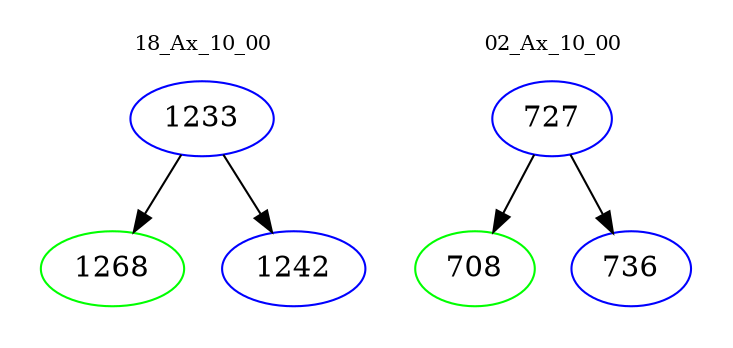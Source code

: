 digraph{
subgraph cluster_0 {
color = white
label = "18_Ax_10_00";
fontsize=10;
T0_1233 [label="1233", color="blue"]
T0_1233 -> T0_1268 [color="black"]
T0_1268 [label="1268", color="green"]
T0_1233 -> T0_1242 [color="black"]
T0_1242 [label="1242", color="blue"]
}
subgraph cluster_1 {
color = white
label = "02_Ax_10_00";
fontsize=10;
T1_727 [label="727", color="blue"]
T1_727 -> T1_708 [color="black"]
T1_708 [label="708", color="green"]
T1_727 -> T1_736 [color="black"]
T1_736 [label="736", color="blue"]
}
}
